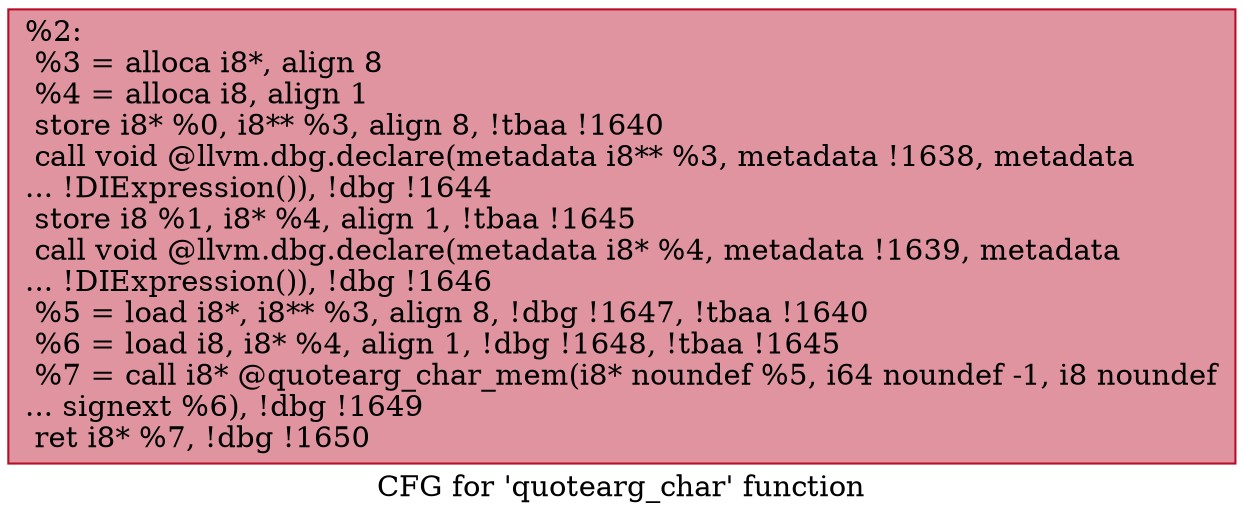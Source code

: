 digraph "CFG for 'quotearg_char' function" {
	label="CFG for 'quotearg_char' function";

	Node0x18364f0 [shape=record,color="#b70d28ff", style=filled, fillcolor="#b70d2870",label="{%2:\l  %3 = alloca i8*, align 8\l  %4 = alloca i8, align 1\l  store i8* %0, i8** %3, align 8, !tbaa !1640\l  call void @llvm.dbg.declare(metadata i8** %3, metadata !1638, metadata\l... !DIExpression()), !dbg !1644\l  store i8 %1, i8* %4, align 1, !tbaa !1645\l  call void @llvm.dbg.declare(metadata i8* %4, metadata !1639, metadata\l... !DIExpression()), !dbg !1646\l  %5 = load i8*, i8** %3, align 8, !dbg !1647, !tbaa !1640\l  %6 = load i8, i8* %4, align 1, !dbg !1648, !tbaa !1645\l  %7 = call i8* @quotearg_char_mem(i8* noundef %5, i64 noundef -1, i8 noundef\l... signext %6), !dbg !1649\l  ret i8* %7, !dbg !1650\l}"];
}
